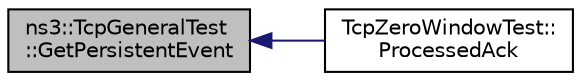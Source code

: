 digraph "ns3::TcpGeneralTest::GetPersistentEvent"
{
  edge [fontname="Helvetica",fontsize="10",labelfontname="Helvetica",labelfontsize="10"];
  node [fontname="Helvetica",fontsize="10",shape=record];
  rankdir="LR";
  Node1 [label="ns3::TcpGeneralTest\l::GetPersistentEvent",height=0.2,width=0.4,color="black", fillcolor="grey75", style="filled", fontcolor="black"];
  Node1 -> Node2 [dir="back",color="midnightblue",fontsize="10",style="solid"];
  Node2 [label="TcpZeroWindowTest::\lProcessedAck",height=0.2,width=0.4,color="black", fillcolor="white", style="filled",URL="$d1/db9/classTcpZeroWindowTest.html#a7a204f4fce57938f52c87d3ea446d2e5",tooltip="Processed ack. "];
}
